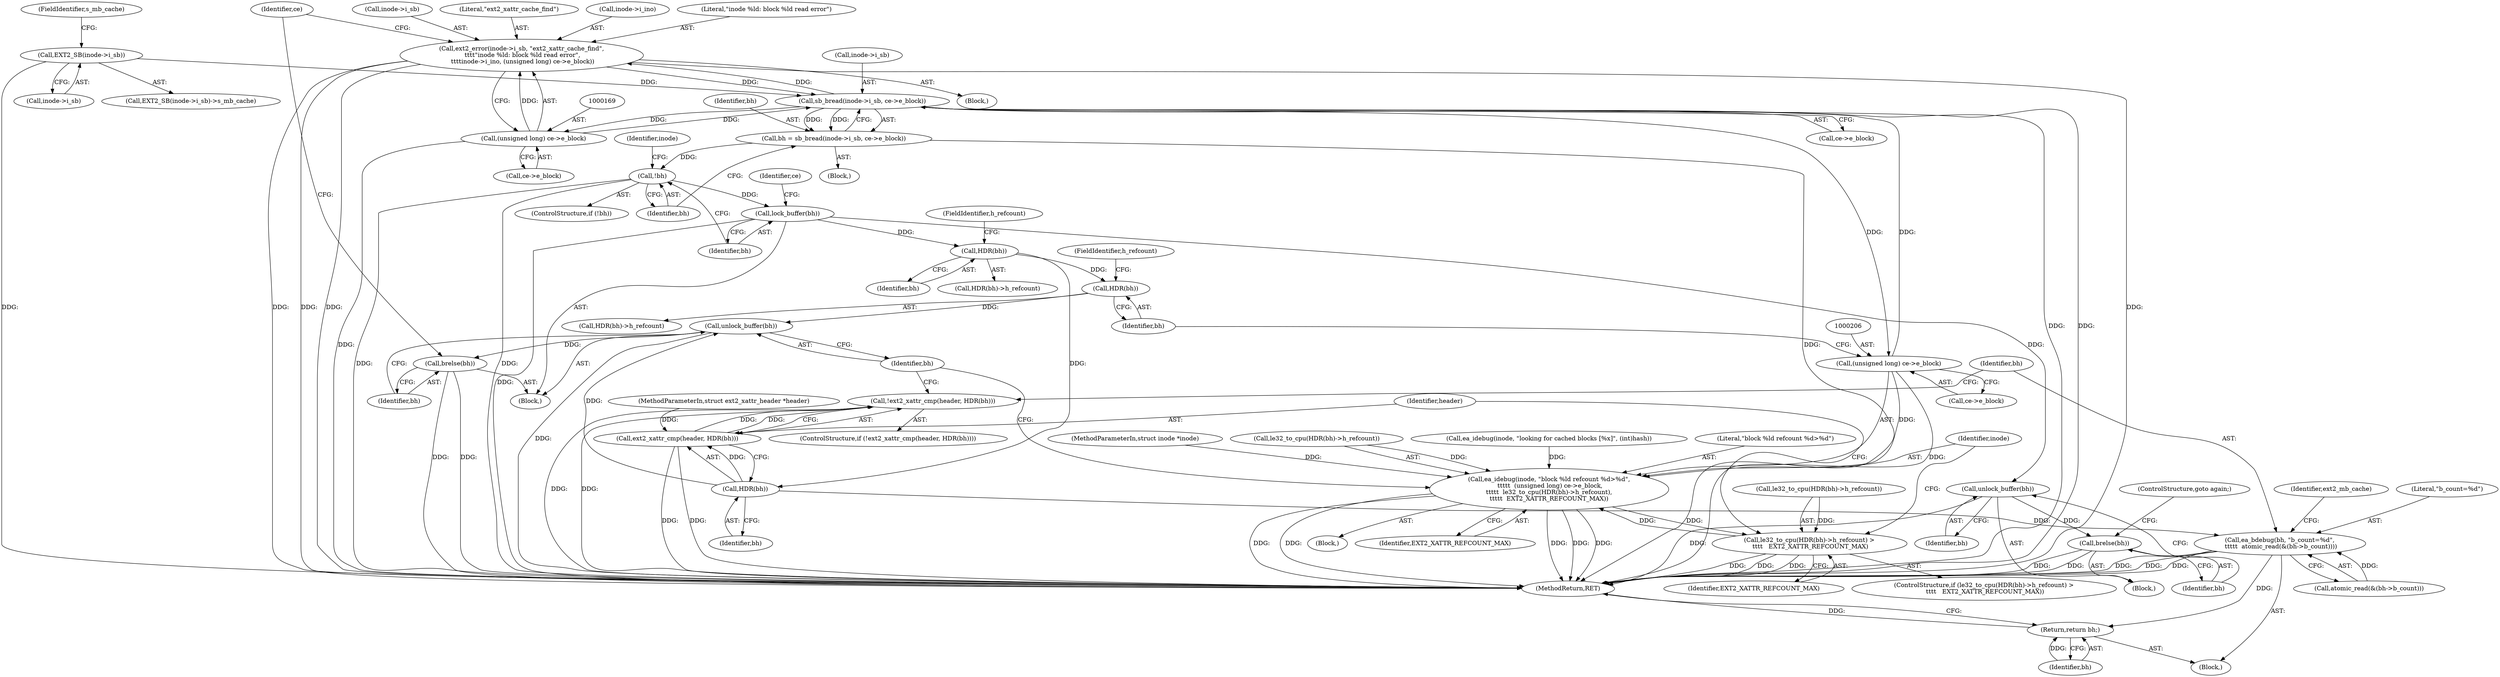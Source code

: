 digraph "0_linux_be0726d33cb8f411945884664924bed3cb8c70ee_4@pointer" {
"1000159" [label="(Call,ext2_error(inode->i_sb, \"ext2_xattr_cache_find\",\n \t\t\t\t\"inode %ld: block %ld read error\",\n \t\t\t\tinode->i_ino, (unsigned long) ce->e_block))"];
"1000148" [label="(Call,sb_bread(inode->i_sb, ce->e_block))"];
"1000159" [label="(Call,ext2_error(inode->i_sb, \"ext2_xattr_cache_find\",\n \t\t\t\t\"inode %ld: block %ld read error\",\n \t\t\t\tinode->i_ino, (unsigned long) ce->e_block))"];
"1000168" [label="(Call,(unsigned long) ce->e_block)"];
"1000118" [label="(Call,EXT2_SB(inode->i_sb))"];
"1000205" [label="(Call,(unsigned long) ce->e_block)"];
"1000146" [label="(Call,bh = sb_bread(inode->i_sb, ce->e_block))"];
"1000156" [label="(Call,!bh)"];
"1000175" [label="(Call,lock_buffer(bh))"];
"1000187" [label="(Call,unlock_buffer(bh))"];
"1000189" [label="(Call,brelse(bh))"];
"1000197" [label="(Call,HDR(bh))"];
"1000212" [label="(Call,HDR(bh))"];
"1000240" [label="(Call,unlock_buffer(bh))"];
"1000242" [label="(Call,brelse(bh))"];
"1000221" [label="(Call,HDR(bh))"];
"1000219" [label="(Call,ext2_xattr_cmp(header, HDR(bh)))"];
"1000218" [label="(Call,!ext2_xattr_cmp(header, HDR(bh)))"];
"1000224" [label="(Call,ea_bdebug(bh, \"b_count=%d\",\n \t\t\t\t\t  atomic_read(&(bh->b_count))))"];
"1000238" [label="(Return,return bh;)"];
"1000202" [label="(Call,ea_idebug(inode, \"block %ld refcount %d>%d\",\n \t\t\t\t\t  (unsigned long) ce->e_block,\n\t\t\t\t\t  le32_to_cpu(HDR(bh)->h_refcount),\n\t\t\t\t\t  EXT2_XATTR_REFCOUNT_MAX))"];
"1000194" [label="(Call,le32_to_cpu(HDR(bh)->h_refcount) >\n \t\t\t\t   EXT2_XATTR_REFCOUNT_MAX)"];
"1000197" [label="(Call,HDR(bh))"];
"1000242" [label="(Call,brelse(bh))"];
"1000188" [label="(Identifier,bh)"];
"1000175" [label="(Call,lock_buffer(bh))"];
"1000198" [label="(Identifier,bh)"];
"1000196" [label="(Call,HDR(bh)->h_refcount)"];
"1000224" [label="(Call,ea_bdebug(bh, \"b_count=%d\",\n \t\t\t\t\t  atomic_read(&(bh->b_count))))"];
"1000243" [label="(Identifier,bh)"];
"1000220" [label="(Identifier,header)"];
"1000221" [label="(Call,HDR(bh))"];
"1000122" [label="(FieldIdentifier,s_mb_cache)"];
"1000191" [label="(ControlStructure,goto again;)"];
"1000212" [label="(Call,HDR(bh))"];
"1000223" [label="(Block,)"];
"1000194" [label="(Call,le32_to_cpu(HDR(bh)->h_refcount) >\n \t\t\t\t   EXT2_XATTR_REFCOUNT_MAX)"];
"1000130" [label="(Call,ea_idebug(inode, \"looking for cached blocks [%x]\", (int)hash))"];
"1000215" [label="(Identifier,EXT2_XATTR_REFCOUNT_MAX)"];
"1000222" [label="(Identifier,bh)"];
"1000205" [label="(Call,(unsigned long) ce->e_block)"];
"1000157" [label="(Identifier,bh)"];
"1000117" [label="(Call,EXT2_SB(inode->i_sb)->s_mb_cache)"];
"1000213" [label="(Identifier,bh)"];
"1000155" [label="(ControlStructure,if (!bh))"];
"1000104" [label="(MethodParameterIn,struct ext2_xattr_header *header)"];
"1000225" [label="(Identifier,bh)"];
"1000165" [label="(Call,inode->i_ino)"];
"1000189" [label="(Call,brelse(bh))"];
"1000251" [label="(MethodReturn,RET)"];
"1000204" [label="(Literal,\"block %ld refcount %d>%d\")"];
"1000210" [label="(Call,le32_to_cpu(HDR(bh)->h_refcount))"];
"1000190" [label="(Identifier,bh)"];
"1000161" [label="(Identifier,inode)"];
"1000156" [label="(Call,!bh)"];
"1000164" [label="(Literal,\"inode %ld: block %ld read error\")"];
"1000119" [label="(Call,inode->i_sb)"];
"1000118" [label="(Call,EXT2_SB(inode->i_sb))"];
"1000219" [label="(Call,ext2_xattr_cmp(header, HDR(bh)))"];
"1000148" [label="(Call,sb_bread(inode->i_sb, ce->e_block))"];
"1000160" [label="(Call,inode->i_sb)"];
"1000147" [label="(Identifier,bh)"];
"1000214" [label="(FieldIdentifier,h_refcount)"];
"1000203" [label="(Identifier,inode)"];
"1000200" [label="(Identifier,EXT2_XATTR_REFCOUNT_MAX)"];
"1000146" [label="(Call,bh = sb_bread(inode->i_sb, ce->e_block))"];
"1000245" [label="(Identifier,ce)"];
"1000183" [label="(Block,)"];
"1000211" [label="(Call,HDR(bh)->h_refcount)"];
"1000217" [label="(ControlStructure,if (!ext2_xattr_cmp(header, HDR(bh))))"];
"1000240" [label="(Call,unlock_buffer(bh))"];
"1000207" [label="(Call,ce->e_block)"];
"1000159" [label="(Call,ext2_error(inode->i_sb, \"ext2_xattr_cache_find\",\n \t\t\t\t\"inode %ld: block %ld read error\",\n \t\t\t\tinode->i_ino, (unsigned long) ce->e_block))"];
"1000187" [label="(Call,unlock_buffer(bh))"];
"1000168" [label="(Call,(unsigned long) ce->e_block)"];
"1000103" [label="(MethodParameterIn,struct inode *inode)"];
"1000163" [label="(Literal,\"ext2_xattr_cache_find\")"];
"1000202" [label="(Call,ea_idebug(inode, \"block %ld refcount %d>%d\",\n \t\t\t\t\t  (unsigned long) ce->e_block,\n\t\t\t\t\t  le32_to_cpu(HDR(bh)->h_refcount),\n\t\t\t\t\t  EXT2_XATTR_REFCOUNT_MAX))"];
"1000149" [label="(Call,inode->i_sb)"];
"1000241" [label="(Identifier,bh)"];
"1000233" [label="(Identifier,ext2_mb_cache)"];
"1000195" [label="(Call,le32_to_cpu(HDR(bh)->h_refcount))"];
"1000238" [label="(Return,return bh;)"];
"1000201" [label="(Block,)"];
"1000226" [label="(Literal,\"b_count=%d\")"];
"1000176" [label="(Identifier,bh)"];
"1000152" [label="(Call,ce->e_block)"];
"1000170" [label="(Call,ce->e_block)"];
"1000174" [label="(Block,)"];
"1000218" [label="(Call,!ext2_xattr_cmp(header, HDR(bh)))"];
"1000158" [label="(Block,)"];
"1000199" [label="(FieldIdentifier,h_refcount)"];
"1000193" [label="(ControlStructure,if (le32_to_cpu(HDR(bh)->h_refcount) >\n \t\t\t\t   EXT2_XATTR_REFCOUNT_MAX))"];
"1000239" [label="(Identifier,bh)"];
"1000181" [label="(Identifier,ce)"];
"1000227" [label="(Call,atomic_read(&(bh->b_count)))"];
"1000144" [label="(Block,)"];
"1000159" -> "1000158"  [label="AST: "];
"1000159" -> "1000168"  [label="CFG: "];
"1000160" -> "1000159"  [label="AST: "];
"1000163" -> "1000159"  [label="AST: "];
"1000164" -> "1000159"  [label="AST: "];
"1000165" -> "1000159"  [label="AST: "];
"1000168" -> "1000159"  [label="AST: "];
"1000245" -> "1000159"  [label="CFG: "];
"1000159" -> "1000251"  [label="DDG: "];
"1000159" -> "1000251"  [label="DDG: "];
"1000159" -> "1000251"  [label="DDG: "];
"1000159" -> "1000251"  [label="DDG: "];
"1000159" -> "1000148"  [label="DDG: "];
"1000148" -> "1000159"  [label="DDG: "];
"1000168" -> "1000159"  [label="DDG: "];
"1000148" -> "1000146"  [label="AST: "];
"1000148" -> "1000152"  [label="CFG: "];
"1000149" -> "1000148"  [label="AST: "];
"1000152" -> "1000148"  [label="AST: "];
"1000146" -> "1000148"  [label="CFG: "];
"1000148" -> "1000251"  [label="DDG: "];
"1000148" -> "1000251"  [label="DDG: "];
"1000148" -> "1000146"  [label="DDG: "];
"1000148" -> "1000146"  [label="DDG: "];
"1000118" -> "1000148"  [label="DDG: "];
"1000205" -> "1000148"  [label="DDG: "];
"1000168" -> "1000148"  [label="DDG: "];
"1000148" -> "1000168"  [label="DDG: "];
"1000148" -> "1000205"  [label="DDG: "];
"1000168" -> "1000170"  [label="CFG: "];
"1000169" -> "1000168"  [label="AST: "];
"1000170" -> "1000168"  [label="AST: "];
"1000168" -> "1000251"  [label="DDG: "];
"1000118" -> "1000117"  [label="AST: "];
"1000118" -> "1000119"  [label="CFG: "];
"1000119" -> "1000118"  [label="AST: "];
"1000122" -> "1000118"  [label="CFG: "];
"1000118" -> "1000251"  [label="DDG: "];
"1000205" -> "1000202"  [label="AST: "];
"1000205" -> "1000207"  [label="CFG: "];
"1000206" -> "1000205"  [label="AST: "];
"1000207" -> "1000205"  [label="AST: "];
"1000213" -> "1000205"  [label="CFG: "];
"1000205" -> "1000251"  [label="DDG: "];
"1000205" -> "1000202"  [label="DDG: "];
"1000146" -> "1000144"  [label="AST: "];
"1000147" -> "1000146"  [label="AST: "];
"1000157" -> "1000146"  [label="CFG: "];
"1000146" -> "1000251"  [label="DDG: "];
"1000146" -> "1000156"  [label="DDG: "];
"1000156" -> "1000155"  [label="AST: "];
"1000156" -> "1000157"  [label="CFG: "];
"1000157" -> "1000156"  [label="AST: "];
"1000161" -> "1000156"  [label="CFG: "];
"1000176" -> "1000156"  [label="CFG: "];
"1000156" -> "1000251"  [label="DDG: "];
"1000156" -> "1000251"  [label="DDG: "];
"1000156" -> "1000175"  [label="DDG: "];
"1000175" -> "1000174"  [label="AST: "];
"1000175" -> "1000176"  [label="CFG: "];
"1000176" -> "1000175"  [label="AST: "];
"1000181" -> "1000175"  [label="CFG: "];
"1000175" -> "1000251"  [label="DDG: "];
"1000175" -> "1000187"  [label="DDG: "];
"1000175" -> "1000197"  [label="DDG: "];
"1000187" -> "1000183"  [label="AST: "];
"1000187" -> "1000188"  [label="CFG: "];
"1000188" -> "1000187"  [label="AST: "];
"1000190" -> "1000187"  [label="CFG: "];
"1000187" -> "1000251"  [label="DDG: "];
"1000187" -> "1000189"  [label="DDG: "];
"1000189" -> "1000183"  [label="AST: "];
"1000189" -> "1000190"  [label="CFG: "];
"1000190" -> "1000189"  [label="AST: "];
"1000191" -> "1000189"  [label="CFG: "];
"1000189" -> "1000251"  [label="DDG: "];
"1000189" -> "1000251"  [label="DDG: "];
"1000197" -> "1000196"  [label="AST: "];
"1000197" -> "1000198"  [label="CFG: "];
"1000198" -> "1000197"  [label="AST: "];
"1000199" -> "1000197"  [label="CFG: "];
"1000197" -> "1000212"  [label="DDG: "];
"1000197" -> "1000221"  [label="DDG: "];
"1000212" -> "1000211"  [label="AST: "];
"1000212" -> "1000213"  [label="CFG: "];
"1000213" -> "1000212"  [label="AST: "];
"1000214" -> "1000212"  [label="CFG: "];
"1000212" -> "1000240"  [label="DDG: "];
"1000240" -> "1000174"  [label="AST: "];
"1000240" -> "1000241"  [label="CFG: "];
"1000241" -> "1000240"  [label="AST: "];
"1000243" -> "1000240"  [label="CFG: "];
"1000240" -> "1000251"  [label="DDG: "];
"1000221" -> "1000240"  [label="DDG: "];
"1000240" -> "1000242"  [label="DDG: "];
"1000242" -> "1000174"  [label="AST: "];
"1000242" -> "1000243"  [label="CFG: "];
"1000243" -> "1000242"  [label="AST: "];
"1000245" -> "1000242"  [label="CFG: "];
"1000242" -> "1000251"  [label="DDG: "];
"1000242" -> "1000251"  [label="DDG: "];
"1000221" -> "1000219"  [label="AST: "];
"1000221" -> "1000222"  [label="CFG: "];
"1000222" -> "1000221"  [label="AST: "];
"1000219" -> "1000221"  [label="CFG: "];
"1000221" -> "1000219"  [label="DDG: "];
"1000221" -> "1000224"  [label="DDG: "];
"1000219" -> "1000218"  [label="AST: "];
"1000220" -> "1000219"  [label="AST: "];
"1000218" -> "1000219"  [label="CFG: "];
"1000219" -> "1000251"  [label="DDG: "];
"1000219" -> "1000251"  [label="DDG: "];
"1000219" -> "1000218"  [label="DDG: "];
"1000219" -> "1000218"  [label="DDG: "];
"1000104" -> "1000219"  [label="DDG: "];
"1000218" -> "1000217"  [label="AST: "];
"1000225" -> "1000218"  [label="CFG: "];
"1000241" -> "1000218"  [label="CFG: "];
"1000218" -> "1000251"  [label="DDG: "];
"1000218" -> "1000251"  [label="DDG: "];
"1000224" -> "1000223"  [label="AST: "];
"1000224" -> "1000227"  [label="CFG: "];
"1000225" -> "1000224"  [label="AST: "];
"1000226" -> "1000224"  [label="AST: "];
"1000227" -> "1000224"  [label="AST: "];
"1000233" -> "1000224"  [label="CFG: "];
"1000224" -> "1000251"  [label="DDG: "];
"1000224" -> "1000251"  [label="DDG: "];
"1000224" -> "1000251"  [label="DDG: "];
"1000227" -> "1000224"  [label="DDG: "];
"1000224" -> "1000238"  [label="DDG: "];
"1000238" -> "1000223"  [label="AST: "];
"1000238" -> "1000239"  [label="CFG: "];
"1000239" -> "1000238"  [label="AST: "];
"1000251" -> "1000238"  [label="CFG: "];
"1000238" -> "1000251"  [label="DDG: "];
"1000239" -> "1000238"  [label="DDG: "];
"1000202" -> "1000201"  [label="AST: "];
"1000202" -> "1000215"  [label="CFG: "];
"1000203" -> "1000202"  [label="AST: "];
"1000204" -> "1000202"  [label="AST: "];
"1000210" -> "1000202"  [label="AST: "];
"1000215" -> "1000202"  [label="AST: "];
"1000241" -> "1000202"  [label="CFG: "];
"1000202" -> "1000251"  [label="DDG: "];
"1000202" -> "1000251"  [label="DDG: "];
"1000202" -> "1000251"  [label="DDG: "];
"1000202" -> "1000251"  [label="DDG: "];
"1000202" -> "1000251"  [label="DDG: "];
"1000202" -> "1000194"  [label="DDG: "];
"1000130" -> "1000202"  [label="DDG: "];
"1000103" -> "1000202"  [label="DDG: "];
"1000210" -> "1000202"  [label="DDG: "];
"1000194" -> "1000202"  [label="DDG: "];
"1000194" -> "1000193"  [label="AST: "];
"1000194" -> "1000200"  [label="CFG: "];
"1000195" -> "1000194"  [label="AST: "];
"1000200" -> "1000194"  [label="AST: "];
"1000203" -> "1000194"  [label="CFG: "];
"1000220" -> "1000194"  [label="CFG: "];
"1000194" -> "1000251"  [label="DDG: "];
"1000194" -> "1000251"  [label="DDG: "];
"1000194" -> "1000251"  [label="DDG: "];
"1000195" -> "1000194"  [label="DDG: "];
}
